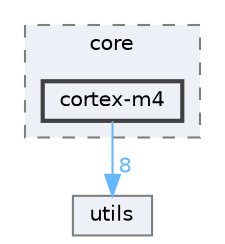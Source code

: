 digraph "include/core/cortex-m4"
{
 // LATEX_PDF_SIZE
  bgcolor="transparent";
  edge [fontname=Helvetica,fontsize=10,labelfontname=Helvetica,labelfontsize=10];
  node [fontname=Helvetica,fontsize=10,shape=box,height=0.2,width=0.4];
  compound=true
  subgraph clusterdir_3d69f64eaf81436fe2b22361382717e5 {
    graph [ bgcolor="#edf0f7", pencolor="grey50", label="core", fontname=Helvetica,fontsize=10 style="filled,dashed", URL="dir_3d69f64eaf81436fe2b22361382717e5.html",tooltip=""]
  dir_ee6d435a46042ad3b1ab4491874ef656 [label="cortex-m4", fillcolor="#edf0f7", color="grey25", style="filled,bold", URL="dir_ee6d435a46042ad3b1ab4491874ef656.html",tooltip=""];
  }
  dir_821002d4f10779a80d4fb17bc32f21f1 [label="utils", fillcolor="#edf0f7", color="grey50", style="filled", URL="dir_821002d4f10779a80d4fb17bc32f21f1.html",tooltip=""];
  dir_ee6d435a46042ad3b1ab4491874ef656->dir_821002d4f10779a80d4fb17bc32f21f1 [headlabel="8", labeldistance=1.5 headhref="dir_000014_000026.html" href="dir_000014_000026.html" color="steelblue1" fontcolor="steelblue1"];
}
